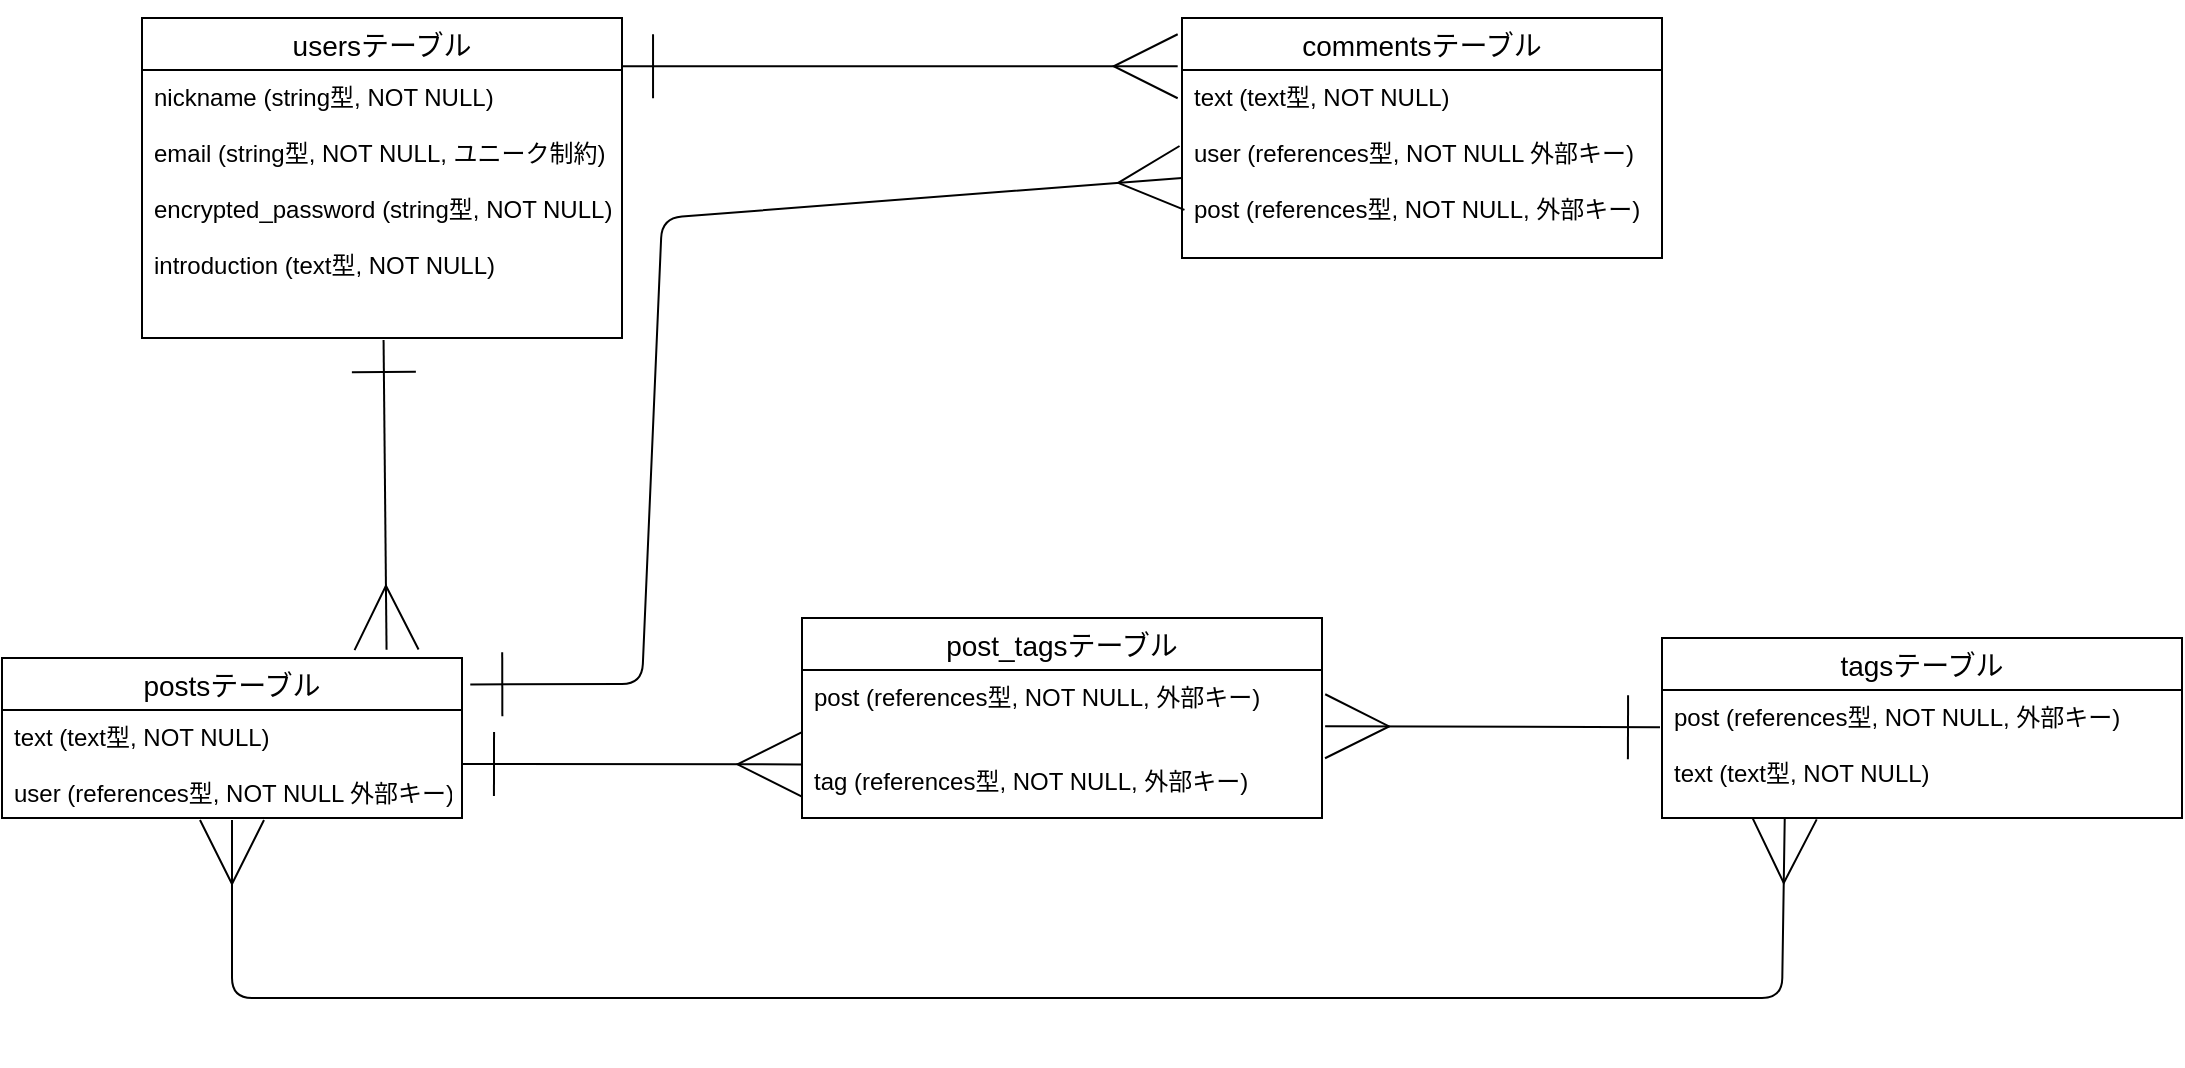 <mxfile>
    <diagram id="5DIvKkN3vRLSX2nNYs3s" name="ページ1">
        <mxGraphModel dx="284" dy="540" grid="1" gridSize="10" guides="1" tooltips="1" connect="1" arrows="1" fold="1" page="1" pageScale="1" pageWidth="1169" pageHeight="827" math="0" shadow="0">
            <root>
                <mxCell id="0"/>
                <mxCell id="1" parent="0"/>
                <mxCell id="28" style="edgeStyle=none;html=1;startArrow=ERmany;startFill=0;endArrow=ERmany;endFill=0;startSize=30;endSize=30;sourcePerimeterSpacing=1;strokeWidth=1;entryX=0.236;entryY=1.007;entryDx=0;entryDy=0;entryPerimeter=0;" edge="1" parent="1" source="2" target="15">
                    <mxGeometry relative="1" as="geometry">
                        <mxPoint x="149.091" y="760" as="targetPoint"/>
                        <Array as="points">
                            <mxPoint x="155" y="520"/>
                            <mxPoint x="930" y="520"/>
                        </Array>
                    </mxGeometry>
                </mxCell>
                <mxCell id="2" value="postsテーブル" style="swimlane;fontStyle=0;childLayout=stackLayout;horizontal=1;startSize=26;horizontalStack=0;resizeParent=1;resizeParentMax=0;resizeLast=0;collapsible=1;marginBottom=0;align=center;fontSize=14;" parent="1" vertex="1">
                    <mxGeometry x="40" y="350" width="230" height="80" as="geometry"/>
                </mxCell>
                <mxCell id="3" value="text (text型, NOT NULL)&#10;&#10;user (references型, NOT NULL 外部キー)&#10;&#10;&#10;" style="text;strokeColor=none;fillColor=none;spacingLeft=4;spacingRight=4;overflow=hidden;rotatable=0;points=[[0,0.5],[1,0.5]];portConstraint=eastwest;fontSize=12;" parent="2" vertex="1">
                    <mxGeometry y="26" width="230" height="54" as="geometry"/>
                </mxCell>
                <mxCell id="27" style="edgeStyle=none;html=1;entryX=0.836;entryY=-0.051;entryDx=0;entryDy=0;entryPerimeter=0;startArrow=ERone;startFill=0;endArrow=ERmany;endFill=0;startSize=30;endSize=30;sourcePerimeterSpacing=1;strokeWidth=1;" edge="1" parent="1" source="6" target="2">
                    <mxGeometry relative="1" as="geometry"/>
                </mxCell>
                <mxCell id="6" value="usersテーブル" style="swimlane;fontStyle=0;childLayout=stackLayout;horizontal=1;startSize=26;horizontalStack=0;resizeParent=1;resizeParentMax=0;resizeLast=0;collapsible=1;marginBottom=0;align=center;fontSize=14;" parent="1" vertex="1">
                    <mxGeometry x="110" y="30" width="240" height="160" as="geometry"/>
                </mxCell>
                <mxCell id="7" value="nickname (string型, NOT NULL)&#10;&#10;email (string型, NOT NULL, ユニーク制約)&#10;&#10;encrypted_password (string型, NOT NULL)&#10;&#10;introduction (text型, NOT NULL)&#10;" style="text;strokeColor=none;fillColor=none;spacingLeft=4;spacingRight=4;overflow=hidden;rotatable=0;points=[[0,0.5],[1,0.5]];portConstraint=eastwest;fontSize=12;" parent="6" vertex="1">
                    <mxGeometry y="26" width="240" height="134" as="geometry"/>
                </mxCell>
                <mxCell id="10" value="commentsテーブル" style="swimlane;fontStyle=0;childLayout=stackLayout;horizontal=1;startSize=26;horizontalStack=0;resizeParent=1;resizeParentMax=0;resizeLast=0;collapsible=1;marginBottom=0;align=center;fontSize=14;" parent="1" vertex="1">
                    <mxGeometry x="630" y="30" width="240" height="120" as="geometry"/>
                </mxCell>
                <mxCell id="11" value="text (text型, NOT NULL)&#10;&#10;user (references型, NOT NULL 外部キー)&#10;&#10;post (references型, NOT NULL, 外部キー)&#10;&#10;" style="text;strokeColor=none;fillColor=none;spacingLeft=4;spacingRight=4;overflow=hidden;rotatable=0;points=[[0,0.5],[1,0.5]];portConstraint=eastwest;fontSize=12;" parent="10" vertex="1">
                    <mxGeometry y="26" width="240" height="94" as="geometry"/>
                </mxCell>
                <mxCell id="26" style="edgeStyle=none;html=1;entryX=1.006;entryY=0.38;entryDx=0;entryDy=0;entryPerimeter=0;startArrow=ERone;startFill=0;endArrow=ERmany;endFill=0;startSize=30;endSize=30;sourcePerimeterSpacing=1;strokeWidth=1;" edge="1" parent="1" source="14" target="19">
                    <mxGeometry relative="1" as="geometry"/>
                </mxCell>
                <mxCell id="14" value="tagsテーブル" style="swimlane;fontStyle=0;childLayout=stackLayout;horizontal=1;startSize=26;horizontalStack=0;resizeParent=1;resizeParentMax=0;resizeLast=0;collapsible=1;marginBottom=0;align=center;fontSize=14;" parent="1" vertex="1">
                    <mxGeometry x="870" y="340" width="260" height="90" as="geometry"/>
                </mxCell>
                <mxCell id="15" value="post (references型, NOT NULL, 外部キー)&#10;&#10;text (text型, NOT NULL)&#10;" style="text;strokeColor=none;fillColor=none;spacingLeft=4;spacingRight=4;overflow=hidden;rotatable=0;points=[[0,0.5],[1,0.5]];portConstraint=eastwest;fontSize=12;" parent="14" vertex="1">
                    <mxGeometry y="26" width="260" height="64" as="geometry"/>
                </mxCell>
                <mxCell id="18" value="post_tagsテーブル" style="swimlane;fontStyle=0;childLayout=stackLayout;horizontal=1;startSize=26;horizontalStack=0;resizeParent=1;resizeParentMax=0;resizeLast=0;collapsible=1;marginBottom=0;align=center;fontSize=14;" vertex="1" parent="1">
                    <mxGeometry x="440" y="330" width="260" height="100" as="geometry"/>
                </mxCell>
                <mxCell id="19" value="post (references型, NOT NULL, 外部キー)&#10;&#10;&#10;tag (references型, NOT NULL, 外部キー)" style="text;strokeColor=none;fillColor=none;spacingLeft=4;spacingRight=4;overflow=hidden;rotatable=0;points=[[0,0.5],[1,0.5]];portConstraint=eastwest;fontSize=12;" vertex="1" parent="18">
                    <mxGeometry y="26" width="260" height="74" as="geometry"/>
                </mxCell>
                <mxCell id="21" style="edgeStyle=none;html=1;exitX=0.998;exitY=-0.014;exitDx=0;exitDy=0;startArrow=ERone;startFill=0;strokeWidth=1;sourcePerimeterSpacing=1;startSize=30;endArrow=ERmany;endFill=0;endSize=30;entryX=-0.009;entryY=0.201;entryDx=0;entryDy=0;entryPerimeter=0;exitPerimeter=0;" edge="1" parent="1" source="7" target="10">
                    <mxGeometry relative="1" as="geometry">
                        <mxPoint x="630" y="123" as="targetPoint"/>
                        <Array as="points"/>
                    </mxGeometry>
                </mxCell>
                <mxCell id="24" value="" style="edgeStyle=none;html=1;startArrow=ERone;startFill=0;endArrow=ERmany;endFill=0;startSize=30;endSize=30;sourcePerimeterSpacing=1;strokeWidth=1;exitX=1.018;exitY=0.165;exitDx=0;exitDy=0;exitPerimeter=0;entryX=0;entryY=0.574;entryDx=0;entryDy=0;entryPerimeter=0;" edge="1" parent="1" source="2" target="11">
                    <mxGeometry relative="1" as="geometry">
                        <Array as="points">
                            <mxPoint x="360" y="363"/>
                            <mxPoint x="370" y="130"/>
                        </Array>
                    </mxGeometry>
                </mxCell>
                <mxCell id="25" style="edgeStyle=none;html=1;exitX=1;exitY=0.5;exitDx=0;exitDy=0;entryX=-0.001;entryY=0.638;entryDx=0;entryDy=0;entryPerimeter=0;startArrow=ERone;startFill=0;endArrow=ERmany;endFill=0;startSize=30;endSize=30;sourcePerimeterSpacing=1;strokeWidth=1;" edge="1" parent="1" source="3" target="19">
                    <mxGeometry relative="1" as="geometry"/>
                </mxCell>
            </root>
        </mxGraphModel>
    </diagram>
</mxfile>